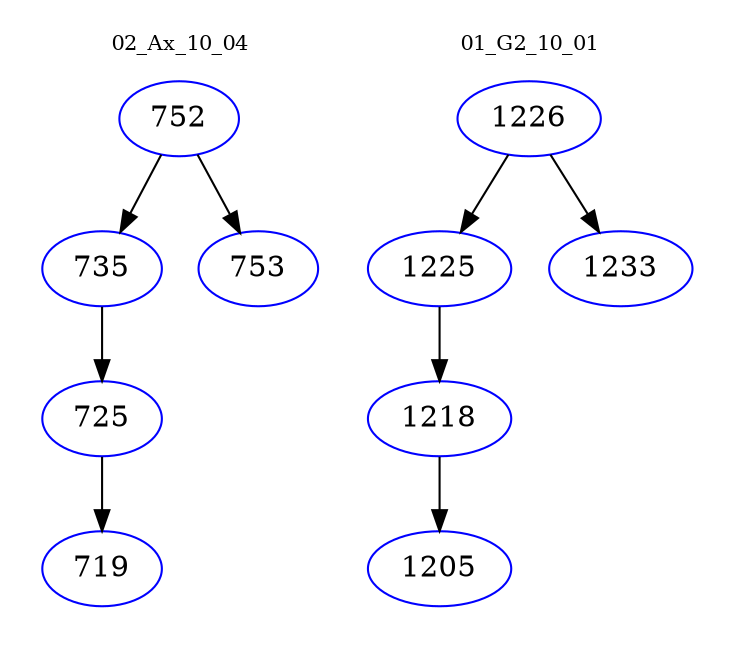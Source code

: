 digraph{
subgraph cluster_0 {
color = white
label = "02_Ax_10_04";
fontsize=10;
T0_752 [label="752", color="blue"]
T0_752 -> T0_735 [color="black"]
T0_735 [label="735", color="blue"]
T0_735 -> T0_725 [color="black"]
T0_725 [label="725", color="blue"]
T0_725 -> T0_719 [color="black"]
T0_719 [label="719", color="blue"]
T0_752 -> T0_753 [color="black"]
T0_753 [label="753", color="blue"]
}
subgraph cluster_1 {
color = white
label = "01_G2_10_01";
fontsize=10;
T1_1226 [label="1226", color="blue"]
T1_1226 -> T1_1225 [color="black"]
T1_1225 [label="1225", color="blue"]
T1_1225 -> T1_1218 [color="black"]
T1_1218 [label="1218", color="blue"]
T1_1218 -> T1_1205 [color="black"]
T1_1205 [label="1205", color="blue"]
T1_1226 -> T1_1233 [color="black"]
T1_1233 [label="1233", color="blue"]
}
}
